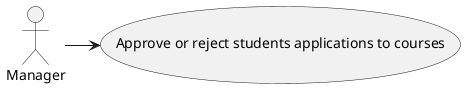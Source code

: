 @startuml

:Manager: as Manager

Manager -> (Approve or reject students applications to courses)


@enduml